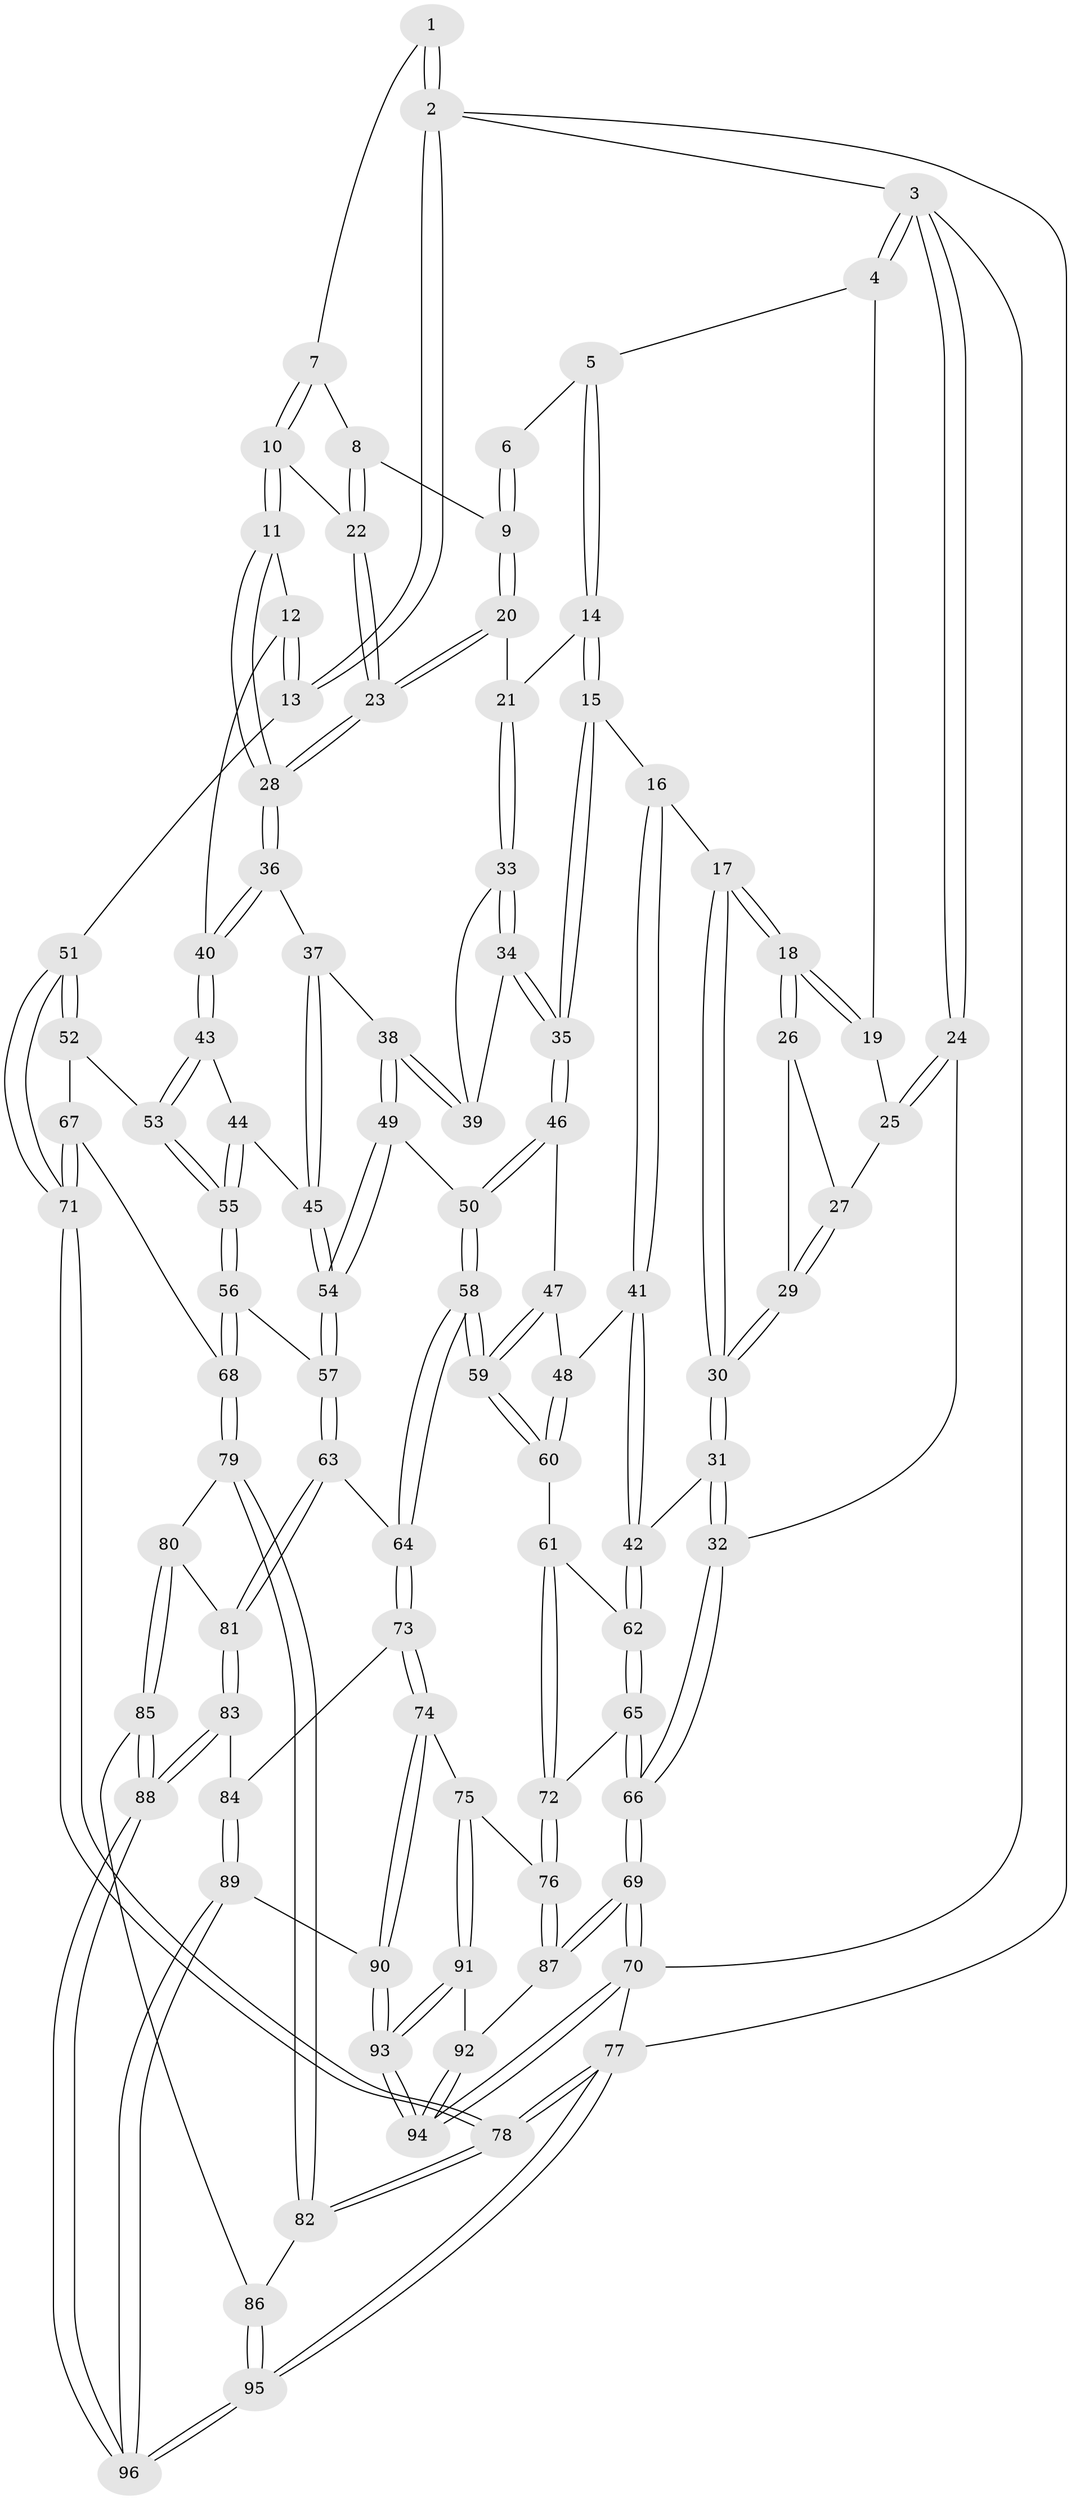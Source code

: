 // Generated by graph-tools (version 1.1) at 2025/01/03/09/25 05:01:03]
// undirected, 96 vertices, 237 edges
graph export_dot {
graph [start="1"]
  node [color=gray90,style=filled];
  1 [pos="+0.7998296283452084+0"];
  2 [pos="+1+0"];
  3 [pos="+0+0"];
  4 [pos="+0.22398116373352195+0"];
  5 [pos="+0.371123331478102+0"];
  6 [pos="+0.6332809683656905+0"];
  7 [pos="+0.809742244313964+0.009992164317247155"];
  8 [pos="+0.7602602589725959+0.0666552626272979"];
  9 [pos="+0.6595443175178004+0.02816588089167942"];
  10 [pos="+0.8853983764982953+0.08585735689288465"];
  11 [pos="+1+0.09119722117171154"];
  12 [pos="+1+0.06460415054967601"];
  13 [pos="+1+0.014204110530339816"];
  14 [pos="+0.4076474414135983+0"];
  15 [pos="+0.3410214952839273+0.24257809414053078"];
  16 [pos="+0.3307983773583929+0.24290186444982725"];
  17 [pos="+0.3221245698468852+0.24085953674108745"];
  18 [pos="+0.31285519134862005+0.2346985485642117"];
  19 [pos="+0.19929688452588085+0.07431792115398006"];
  20 [pos="+0.6094579217367201+0.14786710343800225"];
  21 [pos="+0.5809326307765731+0.15777549882600114"];
  22 [pos="+0.779533896307886+0.15630808876923652"];
  23 [pos="+0.758367567209977+0.20683830741476297"];
  24 [pos="+0+0.1209546484981478"];
  25 [pos="+0.11317059632069242+0.16439019703039526"];
  26 [pos="+0.20222109305463382+0.21498185817751383"];
  27 [pos="+0.12217942644023834+0.1755933633439497"];
  28 [pos="+0.7822938138444958+0.2580156956365166"];
  29 [pos="+0.12567941446171788+0.2881549719906149"];
  30 [pos="+0.10942909989060991+0.3555069446902253"];
  31 [pos="+0.06640376103826669+0.40627072454803753"];
  32 [pos="+0+0.38922471542670967"];
  33 [pos="+0.5719213151467298+0.1722658262553771"];
  34 [pos="+0.4217996755246299+0.2706860648225772"];
  35 [pos="+0.40087753690930994+0.28198819491311794"];
  36 [pos="+0.7831383331170191+0.2624889211497301"];
  37 [pos="+0.7493307058425097+0.2936778102199357"];
  38 [pos="+0.6305739053820065+0.3428320667335082"];
  39 [pos="+0.6156751598151148+0.31408449391642823"];
  40 [pos="+0.853184630819894+0.31232363059718765"];
  41 [pos="+0.21037022680903586+0.458375043240684"];
  42 [pos="+0.15321915791719334+0.4685108797348472"];
  43 [pos="+0.8890411882599016+0.3783588913975485"];
  44 [pos="+0.8096600458882793+0.4255777802127864"];
  45 [pos="+0.7352775892494973+0.4313014972523601"];
  46 [pos="+0.42893130297921384+0.3727544837844095"];
  47 [pos="+0.41939951743825254+0.3848981953194658"];
  48 [pos="+0.2846522898733858+0.4737902728718027"];
  49 [pos="+0.578128623520966+0.4481517585564285"];
  50 [pos="+0.5628509953639284+0.4458755058093316"];
  51 [pos="+1+0.48341637328463133"];
  52 [pos="+1+0.4578466044294352"];
  53 [pos="+0.9298810862480533+0.4113227728993736"];
  54 [pos="+0.6484601773321567+0.5213491282271366"];
  55 [pos="+0.7789156814973334+0.559273523689213"];
  56 [pos="+0.7459233846957237+0.6091788997501937"];
  57 [pos="+0.6691101977201211+0.5718071557996588"];
  58 [pos="+0.401843248298068+0.6239342137395311"];
  59 [pos="+0.3891626456246372+0.6145567165645539"];
  60 [pos="+0.353044903178684+0.603596686801672"];
  61 [pos="+0.270527333767455+0.6287592013237024"];
  62 [pos="+0.16049362313145504+0.539781154349811"];
  63 [pos="+0.5443113309516276+0.6823204047756474"];
  64 [pos="+0.43639580321178906+0.6809814380489165"];
  65 [pos="+0.10534665328024266+0.6558388064564367"];
  66 [pos="+0+0.7131084051751813"];
  67 [pos="+0.8042339407467028+0.5978792317477652"];
  68 [pos="+0.7504578016511155+0.6139237108381475"];
  69 [pos="+0+0.8271389389434758"];
  70 [pos="+0+1"];
  71 [pos="+1+0.6201258996401069"];
  72 [pos="+0.2054641843131359+0.7411456158825651"];
  73 [pos="+0.3818068794707754+0.7988195340647783"];
  74 [pos="+0.36923750554174084+0.8079806634624722"];
  75 [pos="+0.22191146615213658+0.8019351311472428"];
  76 [pos="+0.21954284280279798+0.7992485140107736"];
  77 [pos="+1+1"];
  78 [pos="+1+0.6847959926159809"];
  79 [pos="+0.7592862007782303+0.6361445902261597"];
  80 [pos="+0.7594277762246855+0.725865678190434"];
  81 [pos="+0.5999509517004372+0.8027443088469061"];
  82 [pos="+1+0.7317514193729923"];
  83 [pos="+0.5948714207998673+0.856756206256026"];
  84 [pos="+0.4699176335738912+0.8424443042121528"];
  85 [pos="+0.8157926830644765+0.8468857940193979"];
  86 [pos="+0.8854295149899712+0.8384456780381044"];
  87 [pos="+0+0.8288414388440808"];
  88 [pos="+0.6812661538077975+1"];
  89 [pos="+0.5015461806224651+1"];
  90 [pos="+0.38898186390094025+1"];
  91 [pos="+0.21273933122530386+0.8420439192616257"];
  92 [pos="+0.126918182584528+0.9002058250245552"];
  93 [pos="+0.2554739671634375+1"];
  94 [pos="+0.010301126252122116+1"];
  95 [pos="+1+1"];
  96 [pos="+0.6675346732256695+1"];
  1 -- 2;
  1 -- 2;
  1 -- 7;
  2 -- 3;
  2 -- 13;
  2 -- 13;
  2 -- 77;
  3 -- 4;
  3 -- 4;
  3 -- 24;
  3 -- 24;
  3 -- 70;
  4 -- 5;
  4 -- 19;
  5 -- 6;
  5 -- 14;
  5 -- 14;
  6 -- 9;
  6 -- 9;
  7 -- 8;
  7 -- 10;
  7 -- 10;
  8 -- 9;
  8 -- 22;
  8 -- 22;
  9 -- 20;
  9 -- 20;
  10 -- 11;
  10 -- 11;
  10 -- 22;
  11 -- 12;
  11 -- 28;
  11 -- 28;
  12 -- 13;
  12 -- 13;
  12 -- 40;
  13 -- 51;
  14 -- 15;
  14 -- 15;
  14 -- 21;
  15 -- 16;
  15 -- 35;
  15 -- 35;
  16 -- 17;
  16 -- 41;
  16 -- 41;
  17 -- 18;
  17 -- 18;
  17 -- 30;
  17 -- 30;
  18 -- 19;
  18 -- 19;
  18 -- 26;
  18 -- 26;
  19 -- 25;
  20 -- 21;
  20 -- 23;
  20 -- 23;
  21 -- 33;
  21 -- 33;
  22 -- 23;
  22 -- 23;
  23 -- 28;
  23 -- 28;
  24 -- 25;
  24 -- 25;
  24 -- 32;
  25 -- 27;
  26 -- 27;
  26 -- 29;
  27 -- 29;
  27 -- 29;
  28 -- 36;
  28 -- 36;
  29 -- 30;
  29 -- 30;
  30 -- 31;
  30 -- 31;
  31 -- 32;
  31 -- 32;
  31 -- 42;
  32 -- 66;
  32 -- 66;
  33 -- 34;
  33 -- 34;
  33 -- 39;
  34 -- 35;
  34 -- 35;
  34 -- 39;
  35 -- 46;
  35 -- 46;
  36 -- 37;
  36 -- 40;
  36 -- 40;
  37 -- 38;
  37 -- 45;
  37 -- 45;
  38 -- 39;
  38 -- 39;
  38 -- 49;
  38 -- 49;
  40 -- 43;
  40 -- 43;
  41 -- 42;
  41 -- 42;
  41 -- 48;
  42 -- 62;
  42 -- 62;
  43 -- 44;
  43 -- 53;
  43 -- 53;
  44 -- 45;
  44 -- 55;
  44 -- 55;
  45 -- 54;
  45 -- 54;
  46 -- 47;
  46 -- 50;
  46 -- 50;
  47 -- 48;
  47 -- 59;
  47 -- 59;
  48 -- 60;
  48 -- 60;
  49 -- 50;
  49 -- 54;
  49 -- 54;
  50 -- 58;
  50 -- 58;
  51 -- 52;
  51 -- 52;
  51 -- 71;
  51 -- 71;
  52 -- 53;
  52 -- 67;
  53 -- 55;
  53 -- 55;
  54 -- 57;
  54 -- 57;
  55 -- 56;
  55 -- 56;
  56 -- 57;
  56 -- 68;
  56 -- 68;
  57 -- 63;
  57 -- 63;
  58 -- 59;
  58 -- 59;
  58 -- 64;
  58 -- 64;
  59 -- 60;
  59 -- 60;
  60 -- 61;
  61 -- 62;
  61 -- 72;
  61 -- 72;
  62 -- 65;
  62 -- 65;
  63 -- 64;
  63 -- 81;
  63 -- 81;
  64 -- 73;
  64 -- 73;
  65 -- 66;
  65 -- 66;
  65 -- 72;
  66 -- 69;
  66 -- 69;
  67 -- 68;
  67 -- 71;
  67 -- 71;
  68 -- 79;
  68 -- 79;
  69 -- 70;
  69 -- 70;
  69 -- 87;
  69 -- 87;
  70 -- 94;
  70 -- 94;
  70 -- 77;
  71 -- 78;
  71 -- 78;
  72 -- 76;
  72 -- 76;
  73 -- 74;
  73 -- 74;
  73 -- 84;
  74 -- 75;
  74 -- 90;
  74 -- 90;
  75 -- 76;
  75 -- 91;
  75 -- 91;
  76 -- 87;
  76 -- 87;
  77 -- 78;
  77 -- 78;
  77 -- 95;
  77 -- 95;
  78 -- 82;
  78 -- 82;
  79 -- 80;
  79 -- 82;
  79 -- 82;
  80 -- 81;
  80 -- 85;
  80 -- 85;
  81 -- 83;
  81 -- 83;
  82 -- 86;
  83 -- 84;
  83 -- 88;
  83 -- 88;
  84 -- 89;
  84 -- 89;
  85 -- 86;
  85 -- 88;
  85 -- 88;
  86 -- 95;
  86 -- 95;
  87 -- 92;
  88 -- 96;
  88 -- 96;
  89 -- 90;
  89 -- 96;
  89 -- 96;
  90 -- 93;
  90 -- 93;
  91 -- 92;
  91 -- 93;
  91 -- 93;
  92 -- 94;
  92 -- 94;
  93 -- 94;
  93 -- 94;
  95 -- 96;
  95 -- 96;
}
